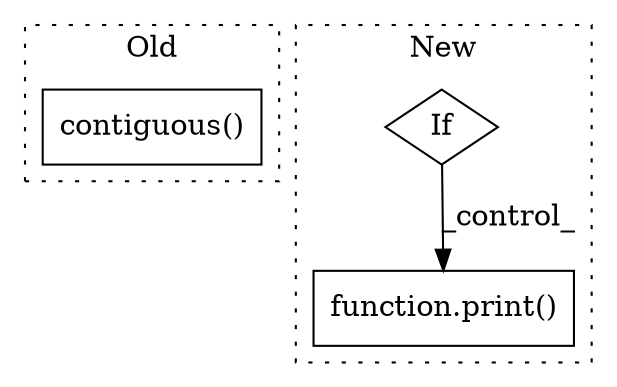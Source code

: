 digraph G {
subgraph cluster0 {
1 [label="contiguous()" a="75" s="17541" l="27" shape="box"];
label = "Old";
style="dotted";
}
subgraph cluster1 {
2 [label="function.print()" a="75" s="19049" l="7" shape="box"];
3 [label="If" a="96" s="19018" l="3" shape="diamond"];
label = "New";
style="dotted";
}
3 -> 2 [label="_control_"];
}